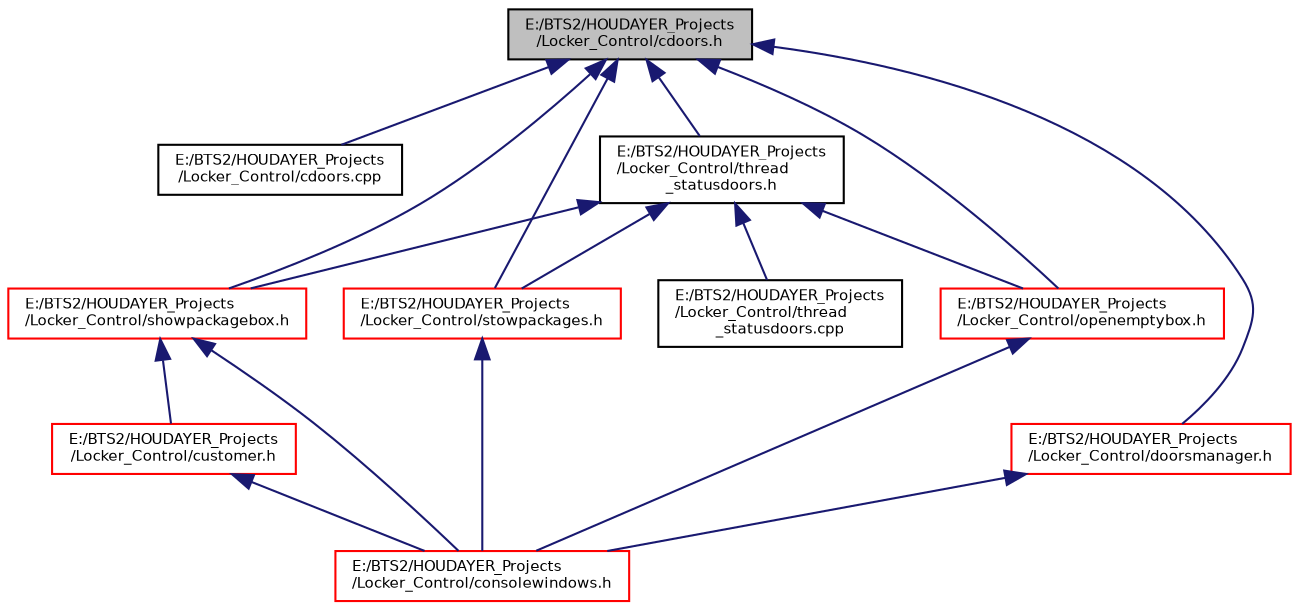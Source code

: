 digraph "E:/BTS2/HOUDAYER_Projects/Locker_Control/cdoors.h"
{
 // INTERACTIVE_SVG=YES
  bgcolor="transparent";
  edge [fontname="Helvetica",fontsize="7",labelfontname="Helvetica",labelfontsize="7"];
  node [fontname="Helvetica",fontsize="7",shape=record];
  Node1 [label="E:/BTS2/HOUDAYER_Projects\l/Locker_Control/cdoors.h",height=0.2,width=0.4,color="black", fillcolor="grey75", style="filled", fontcolor="black"];
  Node1 -> Node2 [dir="back",color="midnightblue",fontsize="7",style="solid",fontname="Helvetica"];
  Node2 [label="E:/BTS2/HOUDAYER_Projects\l/Locker_Control/cdoors.cpp",height=0.2,width=0.4,color="black",URL="$cdoors_8cpp.html"];
  Node1 -> Node3 [dir="back",color="midnightblue",fontsize="7",style="solid",fontname="Helvetica"];
  Node3 [label="E:/BTS2/HOUDAYER_Projects\l/Locker_Control/thread\l_statusdoors.h",height=0.2,width=0.4,color="black",URL="$thread__statusdoors_8h.html"];
  Node3 -> Node4 [dir="back",color="midnightblue",fontsize="7",style="solid",fontname="Helvetica"];
  Node4 [label="E:/BTS2/HOUDAYER_Projects\l/Locker_Control/showpackagebox.h",height=0.2,width=0.4,color="red",URL="$showpackagebox_8h.html"];
  Node4 -> Node5 [dir="back",color="midnightblue",fontsize="7",style="solid",fontname="Helvetica"];
  Node5 [label="E:/BTS2/HOUDAYER_Projects\l/Locker_Control/customer.h",height=0.2,width=0.4,color="red",URL="$customer_8h.html"];
  Node5 -> Node6 [dir="back",color="midnightblue",fontsize="7",style="solid",fontname="Helvetica"];
  Node6 [label="E:/BTS2/HOUDAYER_Projects\l/Locker_Control/consolewindows.h",height=0.2,width=0.4,color="red",URL="$consolewindows_8h.html"];
  Node4 -> Node6 [dir="back",color="midnightblue",fontsize="7",style="solid",fontname="Helvetica"];
  Node3 -> Node7 [dir="back",color="midnightblue",fontsize="7",style="solid",fontname="Helvetica"];
  Node7 [label="E:/BTS2/HOUDAYER_Projects\l/Locker_Control/stowpackages.h",height=0.2,width=0.4,color="red",URL="$stowpackages_8h.html"];
  Node7 -> Node6 [dir="back",color="midnightblue",fontsize="7",style="solid",fontname="Helvetica"];
  Node3 -> Node8 [dir="back",color="midnightblue",fontsize="7",style="solid",fontname="Helvetica"];
  Node8 [label="E:/BTS2/HOUDAYER_Projects\l/Locker_Control/openemptybox.h",height=0.2,width=0.4,color="red",URL="$openemptybox_8h.html"];
  Node8 -> Node6 [dir="back",color="midnightblue",fontsize="7",style="solid",fontname="Helvetica"];
  Node3 -> Node9 [dir="back",color="midnightblue",fontsize="7",style="solid",fontname="Helvetica"];
  Node9 [label="E:/BTS2/HOUDAYER_Projects\l/Locker_Control/thread\l_statusdoors.cpp",height=0.2,width=0.4,color="black",URL="$thread__statusdoors_8cpp.html"];
  Node1 -> Node4 [dir="back",color="midnightblue",fontsize="7",style="solid",fontname="Helvetica"];
  Node1 -> Node7 [dir="back",color="midnightblue",fontsize="7",style="solid",fontname="Helvetica"];
  Node1 -> Node8 [dir="back",color="midnightblue",fontsize="7",style="solid",fontname="Helvetica"];
  Node1 -> Node10 [dir="back",color="midnightblue",fontsize="7",style="solid",fontname="Helvetica"];
  Node10 [label="E:/BTS2/HOUDAYER_Projects\l/Locker_Control/doorsmanager.h",height=0.2,width=0.4,color="red",URL="$doorsmanager_8h.html"];
  Node10 -> Node6 [dir="back",color="midnightblue",fontsize="7",style="solid",fontname="Helvetica"];
}
